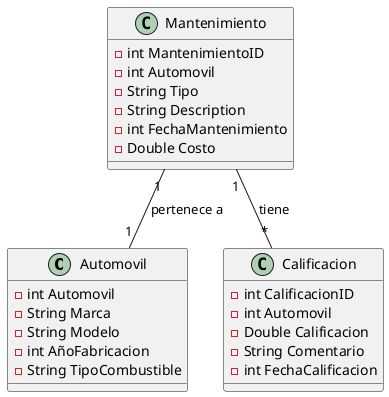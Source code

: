 @startuml Mantenimiento

class Automovil{
- int Automovil
- String Marca 
- String Modelo 
- int AñoFabricacion
- String TipoCombustible
}

class Mantenimiento{
- int MantenimientoID
- int Automovil 
- String Tipo
- String Description
- int FechaMantenimiento
- Double Costo
}

class Calificacion{
- int CalificacionID
- int Automovil 
- Double Calificacion
- String Comentario
- int FechaCalificacion 
}

Mantenimiento "1"-- "*" Calificacion : tiene
Mantenimiento "1"-- "1" Automovil: pertenece a 
@enduml